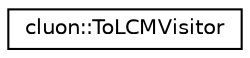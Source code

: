 digraph "Graphical Class Hierarchy"
{
 // LATEX_PDF_SIZE
  edge [fontname="Helvetica",fontsize="10",labelfontname="Helvetica",labelfontsize="10"];
  node [fontname="Helvetica",fontsize="10",shape=record];
  rankdir="LR";
  Node0 [label="cluon::ToLCMVisitor",height=0.2,width=0.4,color="black", fillcolor="white", style="filled",URL="$classcluon_1_1ToLCMVisitor.html",tooltip=" "];
}
